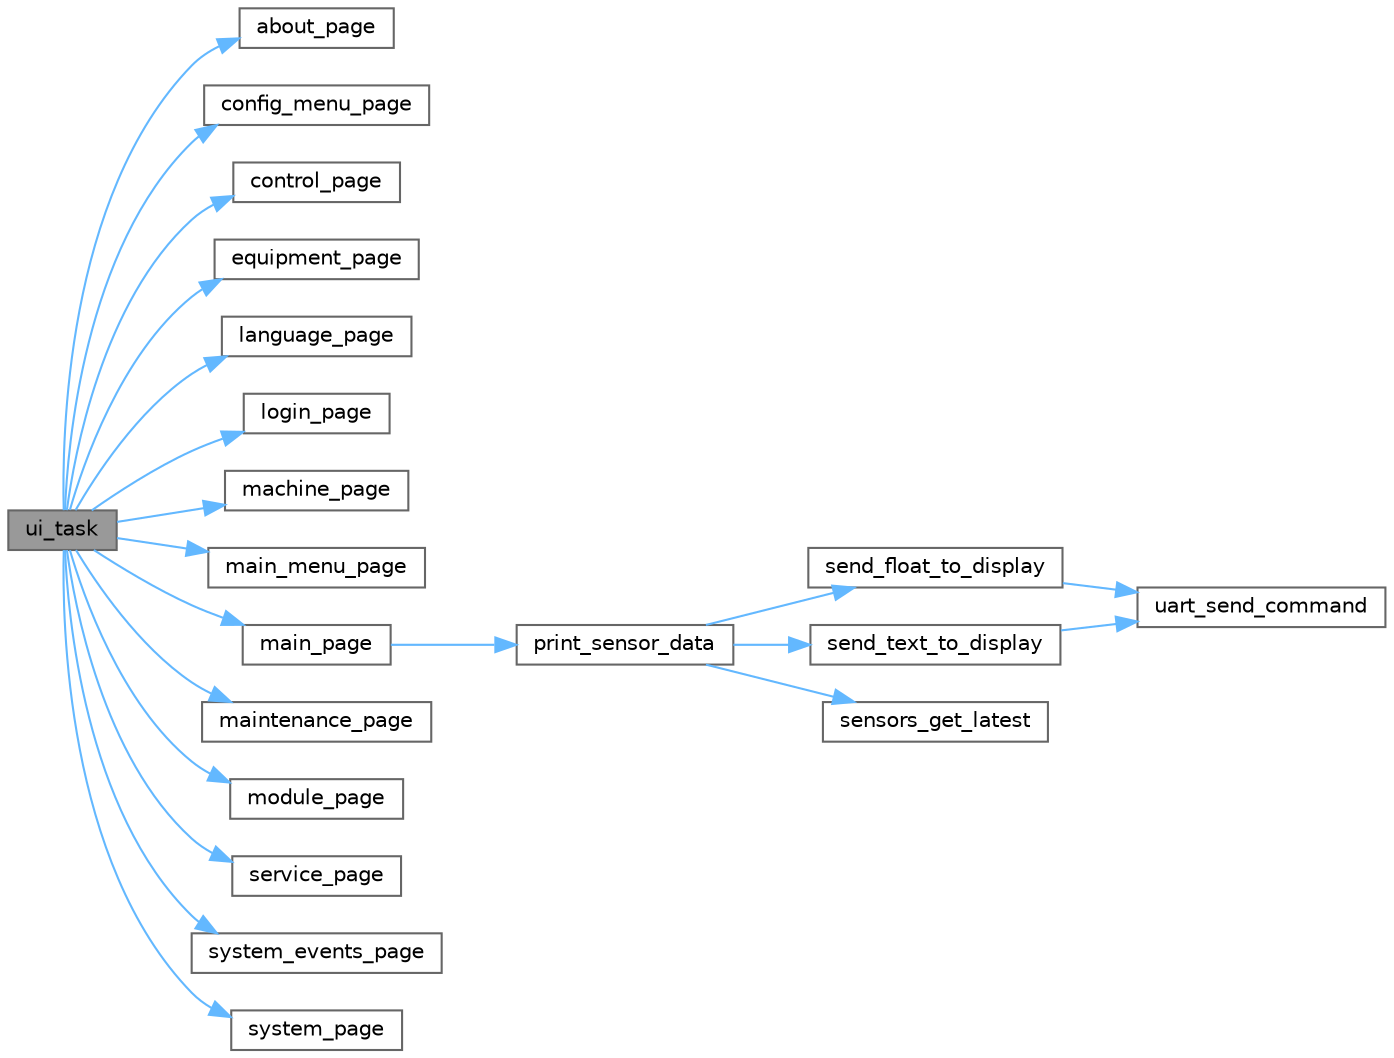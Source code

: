 digraph "ui_task"
{
 // LATEX_PDF_SIZE
  bgcolor="transparent";
  edge [fontname=Helvetica,fontsize=10,labelfontname=Helvetica,labelfontsize=10];
  node [fontname=Helvetica,fontsize=10,shape=box,height=0.2,width=0.4];
  rankdir="LR";
  Node1 [id="Node000001",label="ui_task",height=0.2,width=0.4,color="gray40", fillcolor="grey60", style="filled", fontcolor="black",tooltip="Wrapper function for the UI task."];
  Node1 -> Node2 [id="edge1_Node000001_Node000002",color="steelblue1",style="solid",tooltip=" "];
  Node2 [id="Node000002",label="about_page",height=0.2,width=0.4,color="grey40", fillcolor="white", style="filled",URL="$pages_8c.html#a89fee45a3872eb376b252b861ab8c07e",tooltip="Function to handle the about page UI. This function is called when the current page is set to ABOUT."];
  Node1 -> Node3 [id="edge2_Node000001_Node000003",color="steelblue1",style="solid",tooltip=" "];
  Node3 [id="Node000003",label="config_menu_page",height=0.2,width=0.4,color="grey40", fillcolor="white", style="filled",URL="$pages_8c.html#a96592eefdfdf59eb98544da393fe2c8f",tooltip="Function to handle the configuration menu page UI. This function is called when the current page is s..."];
  Node1 -> Node4 [id="edge3_Node000001_Node000004",color="steelblue1",style="solid",tooltip=" "];
  Node4 [id="Node000004",label="control_page",height=0.2,width=0.4,color="grey40", fillcolor="white", style="filled",URL="$pages_8c.html#abc67177785d78d87195c128dae5c71e1",tooltip="Function to handle the control page UI. This function is called when the current page is set to CONTR..."];
  Node1 -> Node5 [id="edge4_Node000001_Node000005",color="steelblue1",style="solid",tooltip=" "];
  Node5 [id="Node000005",label="equipment_page",height=0.2,width=0.4,color="grey40", fillcolor="white", style="filled",URL="$pages_8c.html#adb7e72ea57300775da4604fc0beb6ced",tooltip="Function to handle the equipment information page UI. This function is called when the current page i..."];
  Node1 -> Node6 [id="edge5_Node000001_Node000006",color="steelblue1",style="solid",tooltip=" "];
  Node6 [id="Node000006",label="language_page",height=0.2,width=0.4,color="grey40", fillcolor="white", style="filled",URL="$pages_8c.html#a6d91875cb7f48bd2dab021a271b8569e",tooltip="Function to handle the language selection page UI. This function is called when the current page is s..."];
  Node1 -> Node7 [id="edge6_Node000001_Node000007",color="steelblue1",style="solid",tooltip=" "];
  Node7 [id="Node000007",label="login_page",height=0.2,width=0.4,color="grey40", fillcolor="white", style="filled",URL="$pages_8c.html#ad114f02439a8b6bac8809faab054722e",tooltip="Function to handle the login page UI. This function is called when the current page is set to LOG_IN."];
  Node1 -> Node8 [id="edge7_Node000001_Node000008",color="steelblue1",style="solid",tooltip=" "];
  Node8 [id="Node000008",label="machine_page",height=0.2,width=0.4,color="grey40", fillcolor="white", style="filled",URL="$pages_8c.html#a828e576a7d6d5cddff3ebd05ddc6685a",tooltip="Function to handle the machine page UI. This function is called when the current page is set to MACHI..."];
  Node1 -> Node9 [id="edge8_Node000001_Node000009",color="steelblue1",style="solid",tooltip=" "];
  Node9 [id="Node000009",label="main_menu_page",height=0.2,width=0.4,color="grey40", fillcolor="white", style="filled",URL="$pages_8c.html#a222f933f83745f908d2be52694fec0f0",tooltip="Function to handle the main menu page UI. This function is called when the current page is set to MAI..."];
  Node1 -> Node10 [id="edge9_Node000001_Node000010",color="steelblue1",style="solid",tooltip=" "];
  Node10 [id="Node000010",label="main_page",height=0.2,width=0.4,color="grey40", fillcolor="white", style="filled",URL="$pages_8c.html#a97b680dc869c646b03f34ad2a3260a6b",tooltip="Function to handle the main page UI. This function is called when the current page is set to MAIN."];
  Node10 -> Node11 [id="edge10_Node000010_Node000011",color="steelblue1",style="solid",tooltip=" "];
  Node11 [id="Node000011",label="print_sensor_data",height=0.2,width=0.4,color="grey40", fillcolor="white", style="filled",URL="$utils_8c.html#a4bc9bfc0677667a966d7ab73efafa4d1",tooltip="Prints the data from the sensors. This function retrieves the latest sensor data and prints it to the..."];
  Node11 -> Node12 [id="edge11_Node000011_Node000012",color="steelblue1",style="solid",tooltip=" "];
  Node12 [id="Node000012",label="send_float_to_display",height=0.2,width=0.4,color="grey40", fillcolor="white", style="filled",URL="$serial__send_8c.html#a08ad982ff9f8d3883d855ed931d9b6f6",tooltip="Sends a command to update a float attribute of an object on the Nextion display with precision."];
  Node12 -> Node13 [id="edge12_Node000012_Node000013",color="steelblue1",style="solid",tooltip=" "];
  Node13 [id="Node000013",label="uart_send_command",height=0.2,width=0.4,color="grey40", fillcolor="white", style="filled",URL="$serial__send_8c.html#a396d4a4f67f557de2870d2c47d9a7103",tooltip="Sends the termination command to the Nextion display."];
  Node11 -> Node14 [id="edge13_Node000011_Node000014",color="steelblue1",style="solid",tooltip=" "];
  Node14 [id="Node000014",label="send_text_to_display",height=0.2,width=0.4,color="grey40", fillcolor="white", style="filled",URL="$serial__send_8c.html#aa46fe2f4b02e9852f9f7a06c4ebd08a3",tooltip="Sends a command to update a text attribute of an object on the Nextion display."];
  Node14 -> Node13 [id="edge14_Node000014_Node000013",color="steelblue1",style="solid",tooltip=" "];
  Node11 -> Node15 [id="edge15_Node000011_Node000015",color="steelblue1",style="solid",tooltip=" "];
  Node15 [id="Node000015",label="sensors_get_latest",height=0.2,width=0.4,color="grey40", fillcolor="white", style="filled",URL="$sensors_8c.html#a4a239a8cec68742c37e150a05c836ecc",tooltip=" "];
  Node1 -> Node16 [id="edge16_Node000001_Node000016",color="steelblue1",style="solid",tooltip=" "];
  Node16 [id="Node000016",label="maintenance_page",height=0.2,width=0.4,color="grey40", fillcolor="white", style="filled",URL="$pages_8c.html#a7f50faf504e3d70c18cca6de2309ae9f",tooltip="Function to handle the maintenance page UI. This function is called when the current page is set to M..."];
  Node1 -> Node17 [id="edge17_Node000001_Node000017",color="steelblue1",style="solid",tooltip=" "];
  Node17 [id="Node000017",label="module_page",height=0.2,width=0.4,color="grey40", fillcolor="white", style="filled",URL="$pages_8c.html#ab7c27bc6f6c1a38a98f6ae4f21109bae",tooltip="Function to handle the module information page UI. This function is called when the current page is s..."];
  Node1 -> Node18 [id="edge18_Node000001_Node000018",color="steelblue1",style="solid",tooltip=" "];
  Node18 [id="Node000018",label="service_page",height=0.2,width=0.4,color="grey40", fillcolor="white", style="filled",URL="$pages_8c.html#a5a1c65a52fcb4b65ae9b394a013e0dbd",tooltip="Function to handle the service page UI. This function is called when the current page is set to SERVI..."];
  Node1 -> Node19 [id="edge19_Node000001_Node000019",color="steelblue1",style="solid",tooltip=" "];
  Node19 [id="Node000019",label="system_events_page",height=0.2,width=0.4,color="grey40", fillcolor="white", style="filled",URL="$pages_8c.html#a80034c559e6388a025a88d0959456792",tooltip="Function to handle the system events page UI. This function is called when the current page is set to..."];
  Node1 -> Node20 [id="edge20_Node000001_Node000020",color="steelblue1",style="solid",tooltip=" "];
  Node20 [id="Node000020",label="system_page",height=0.2,width=0.4,color="grey40", fillcolor="white", style="filled",URL="$pages_8c.html#a6dbb6384cdbff807810e3808aa4892b4",tooltip="Function to handle the system page UI. This function is called when the current page is set to SYSTEM..."];
}
